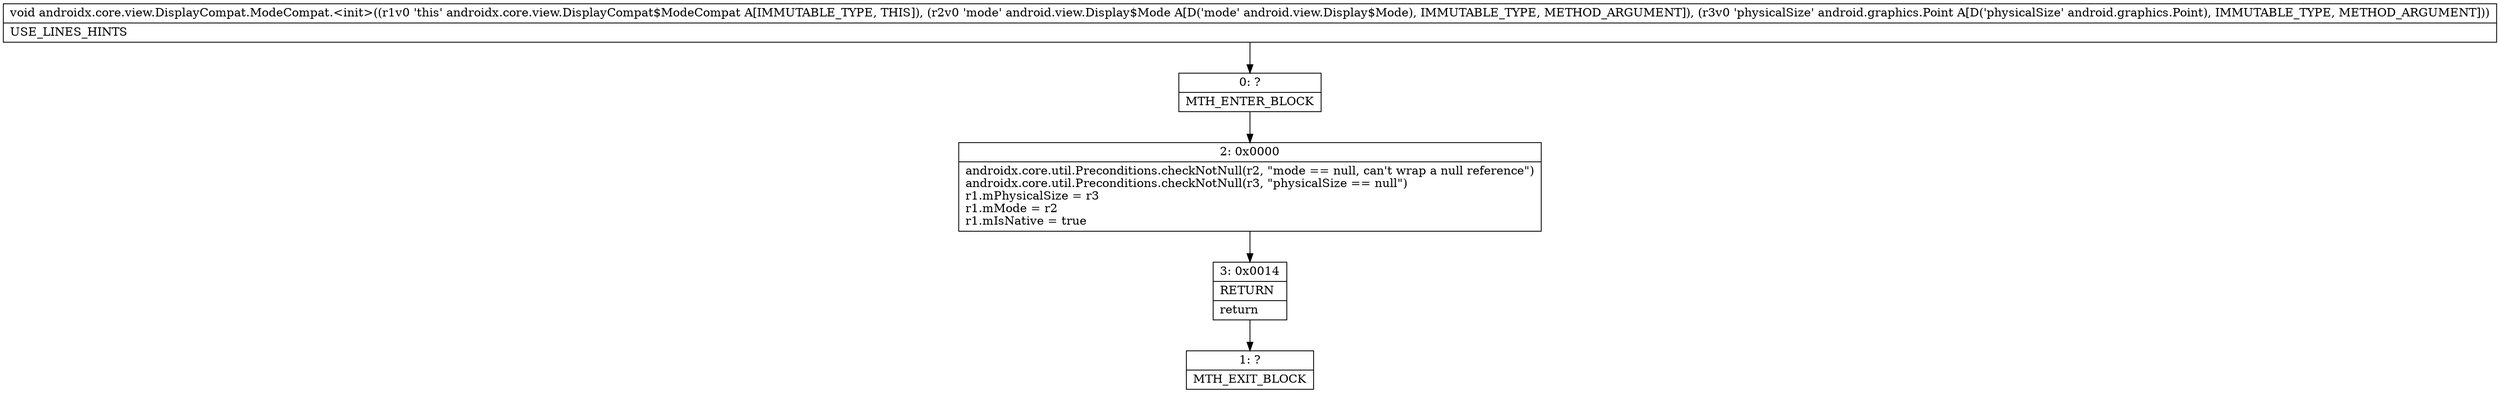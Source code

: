 digraph "CFG forandroidx.core.view.DisplayCompat.ModeCompat.\<init\>(Landroid\/view\/Display$Mode;Landroid\/graphics\/Point;)V" {
Node_0 [shape=record,label="{0\:\ ?|MTH_ENTER_BLOCK\l}"];
Node_2 [shape=record,label="{2\:\ 0x0000|androidx.core.util.Preconditions.checkNotNull(r2, \"mode == null, can't wrap a null reference\")\landroidx.core.util.Preconditions.checkNotNull(r3, \"physicalSize == null\")\lr1.mPhysicalSize = r3\lr1.mMode = r2\lr1.mIsNative = true\l}"];
Node_3 [shape=record,label="{3\:\ 0x0014|RETURN\l|return\l}"];
Node_1 [shape=record,label="{1\:\ ?|MTH_EXIT_BLOCK\l}"];
MethodNode[shape=record,label="{void androidx.core.view.DisplayCompat.ModeCompat.\<init\>((r1v0 'this' androidx.core.view.DisplayCompat$ModeCompat A[IMMUTABLE_TYPE, THIS]), (r2v0 'mode' android.view.Display$Mode A[D('mode' android.view.Display$Mode), IMMUTABLE_TYPE, METHOD_ARGUMENT]), (r3v0 'physicalSize' android.graphics.Point A[D('physicalSize' android.graphics.Point), IMMUTABLE_TYPE, METHOD_ARGUMENT]))  | USE_LINES_HINTS\l}"];
MethodNode -> Node_0;Node_0 -> Node_2;
Node_2 -> Node_3;
Node_3 -> Node_1;
}

